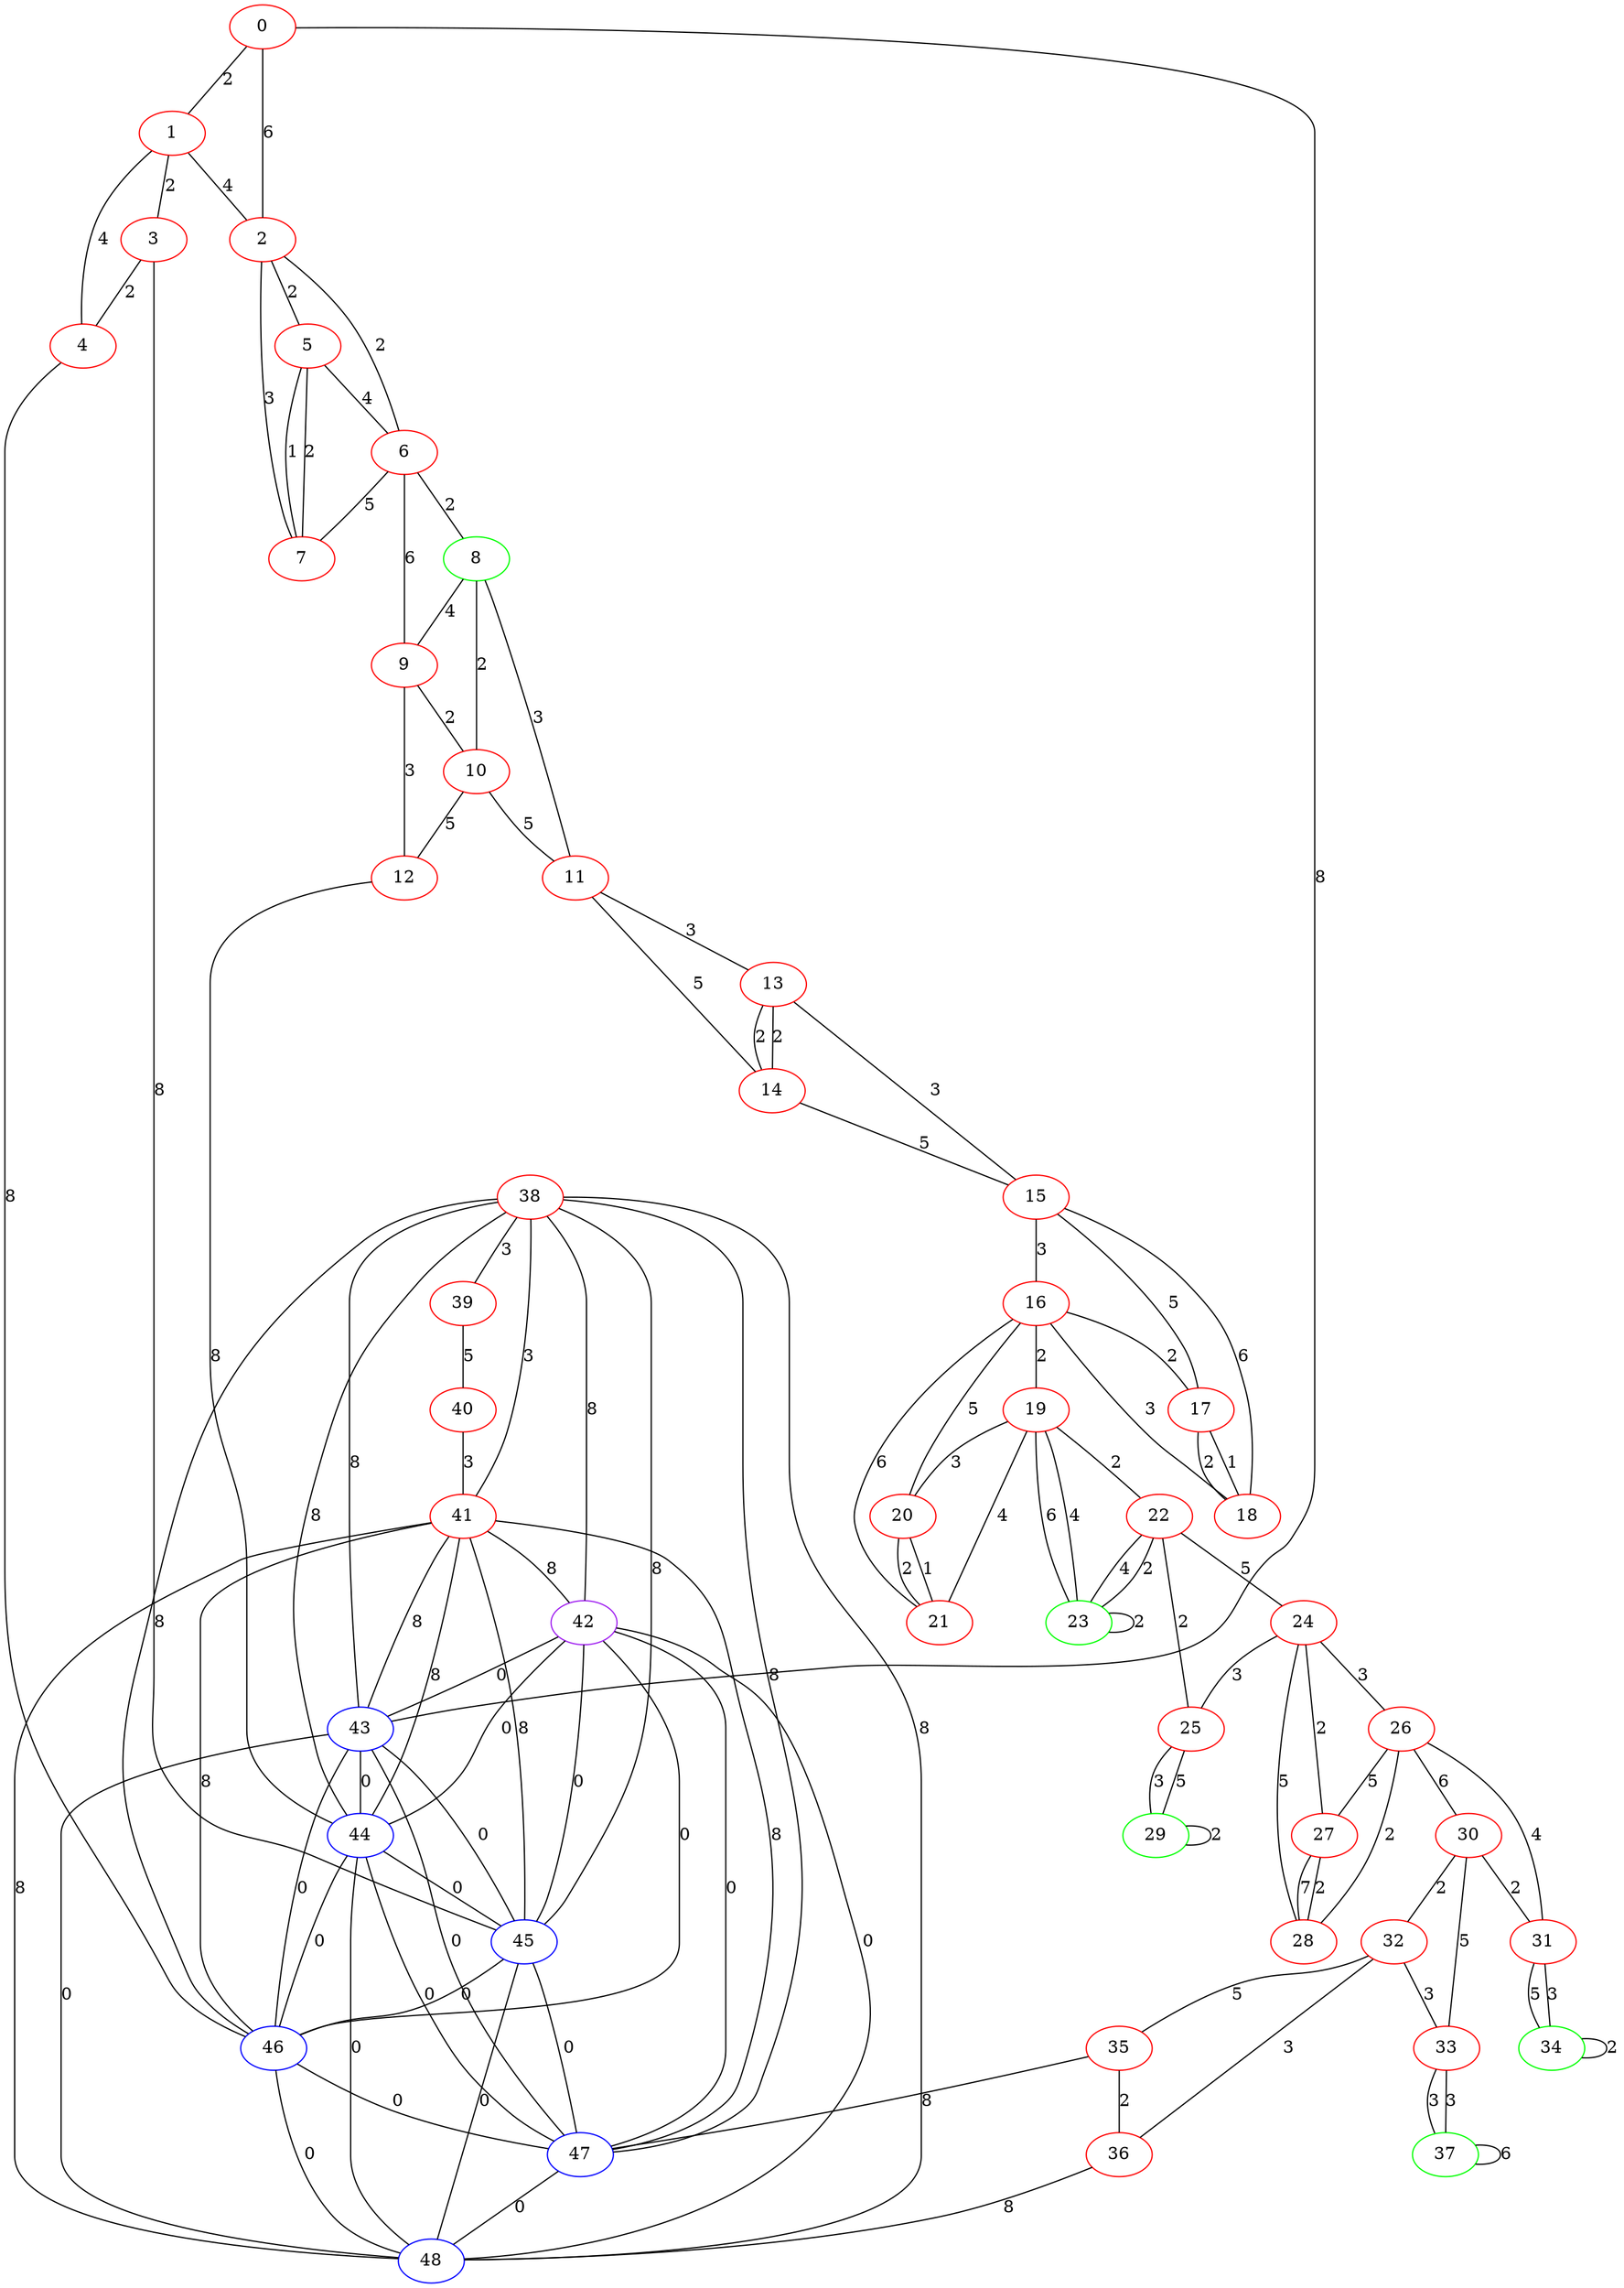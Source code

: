 graph "" {
0 [color=red, weight=1];
1 [color=red, weight=1];
2 [color=red, weight=1];
3 [color=red, weight=1];
4 [color=red, weight=1];
5 [color=red, weight=1];
6 [color=red, weight=1];
7 [color=red, weight=1];
8 [color=green, weight=2];
9 [color=red, weight=1];
10 [color=red, weight=1];
11 [color=red, weight=1];
12 [color=red, weight=1];
13 [color=red, weight=1];
14 [color=red, weight=1];
15 [color=red, weight=1];
16 [color=red, weight=1];
17 [color=red, weight=1];
18 [color=red, weight=1];
19 [color=red, weight=1];
20 [color=red, weight=1];
21 [color=red, weight=1];
22 [color=red, weight=1];
23 [color=green, weight=2];
24 [color=red, weight=1];
25 [color=red, weight=1];
26 [color=red, weight=1];
27 [color=red, weight=1];
28 [color=red, weight=1];
29 [color=green, weight=2];
30 [color=red, weight=1];
31 [color=red, weight=1];
32 [color=red, weight=1];
33 [color=red, weight=1];
34 [color=green, weight=2];
35 [color=red, weight=1];
36 [color=red, weight=1];
37 [color=green, weight=2];
38 [color=red, weight=1];
39 [color=red, weight=1];
40 [color=red, weight=1];
41 [color=red, weight=1];
42 [color=purple, weight=4];
43 [color=blue, weight=3];
44 [color=blue, weight=3];
45 [color=blue, weight=3];
46 [color=blue, weight=3];
47 [color=blue, weight=3];
48 [color=blue, weight=3];
0 -- 1  [key=0, label=2];
0 -- 2  [key=0, label=6];
0 -- 43  [key=0, label=8];
1 -- 2  [key=0, label=4];
1 -- 3  [key=0, label=2];
1 -- 4  [key=0, label=4];
2 -- 5  [key=0, label=2];
2 -- 6  [key=0, label=2];
2 -- 7  [key=0, label=3];
3 -- 4  [key=0, label=2];
3 -- 45  [key=0, label=8];
4 -- 46  [key=0, label=8];
5 -- 6  [key=0, label=4];
5 -- 7  [key=0, label=2];
5 -- 7  [key=1, label=1];
6 -- 8  [key=0, label=2];
6 -- 9  [key=0, label=6];
6 -- 7  [key=0, label=5];
8 -- 9  [key=0, label=4];
8 -- 10  [key=0, label=2];
8 -- 11  [key=0, label=3];
9 -- 10  [key=0, label=2];
9 -- 12  [key=0, label=3];
10 -- 11  [key=0, label=5];
10 -- 12  [key=0, label=5];
11 -- 13  [key=0, label=3];
11 -- 14  [key=0, label=5];
12 -- 44  [key=0, label=8];
13 -- 14  [key=0, label=2];
13 -- 14  [key=1, label=2];
13 -- 15  [key=0, label=3];
14 -- 15  [key=0, label=5];
15 -- 16  [key=0, label=3];
15 -- 17  [key=0, label=5];
15 -- 18  [key=0, label=6];
16 -- 17  [key=0, label=2];
16 -- 18  [key=0, label=3];
16 -- 19  [key=0, label=2];
16 -- 20  [key=0, label=5];
16 -- 21  [key=0, label=6];
17 -- 18  [key=0, label=1];
17 -- 18  [key=1, label=2];
19 -- 20  [key=0, label=3];
19 -- 21  [key=0, label=4];
19 -- 22  [key=0, label=2];
19 -- 23  [key=0, label=4];
19 -- 23  [key=1, label=6];
20 -- 21  [key=0, label=1];
20 -- 21  [key=1, label=2];
22 -- 24  [key=0, label=5];
22 -- 25  [key=0, label=2];
22 -- 23  [key=0, label=2];
22 -- 23  [key=1, label=4];
23 -- 23  [key=0, label=2];
24 -- 25  [key=0, label=3];
24 -- 26  [key=0, label=3];
24 -- 27  [key=0, label=2];
24 -- 28  [key=0, label=5];
25 -- 29  [key=0, label=3];
25 -- 29  [key=1, label=5];
26 -- 27  [key=0, label=5];
26 -- 28  [key=0, label=2];
26 -- 30  [key=0, label=6];
26 -- 31  [key=0, label=4];
27 -- 28  [key=0, label=7];
27 -- 28  [key=1, label=2];
29 -- 29  [key=0, label=2];
30 -- 32  [key=0, label=2];
30 -- 33  [key=0, label=5];
30 -- 31  [key=0, label=2];
31 -- 34  [key=0, label=3];
31 -- 34  [key=1, label=5];
32 -- 33  [key=0, label=3];
32 -- 35  [key=0, label=5];
32 -- 36  [key=0, label=3];
33 -- 37  [key=0, label=3];
33 -- 37  [key=1, label=3];
34 -- 34  [key=0, label=2];
35 -- 36  [key=0, label=2];
35 -- 47  [key=0, label=8];
36 -- 48  [key=0, label=8];
37 -- 37  [key=0, label=6];
38 -- 39  [key=0, label=3];
38 -- 41  [key=0, label=3];
38 -- 42  [key=0, label=8];
38 -- 43  [key=0, label=8];
38 -- 44  [key=0, label=8];
38 -- 45  [key=0, label=8];
38 -- 46  [key=0, label=8];
38 -- 47  [key=0, label=8];
38 -- 48  [key=0, label=8];
39 -- 40  [key=0, label=5];
40 -- 41  [key=0, label=3];
41 -- 42  [key=0, label=8];
41 -- 43  [key=0, label=8];
41 -- 44  [key=0, label=8];
41 -- 45  [key=0, label=8];
41 -- 46  [key=0, label=8];
41 -- 47  [key=0, label=8];
41 -- 48  [key=0, label=8];
42 -- 43  [key=0, label=0];
42 -- 44  [key=0, label=0];
42 -- 45  [key=0, label=0];
42 -- 46  [key=0, label=0];
42 -- 47  [key=0, label=0];
42 -- 48  [key=0, label=0];
43 -- 44  [key=0, label=0];
43 -- 45  [key=0, label=0];
43 -- 46  [key=0, label=0];
43 -- 47  [key=0, label=0];
43 -- 48  [key=0, label=0];
44 -- 45  [key=0, label=0];
44 -- 46  [key=0, label=0];
44 -- 47  [key=0, label=0];
44 -- 48  [key=0, label=0];
45 -- 46  [key=0, label=0];
45 -- 47  [key=0, label=0];
45 -- 48  [key=0, label=0];
46 -- 47  [key=0, label=0];
46 -- 48  [key=0, label=0];
47 -- 48  [key=0, label=0];
}
